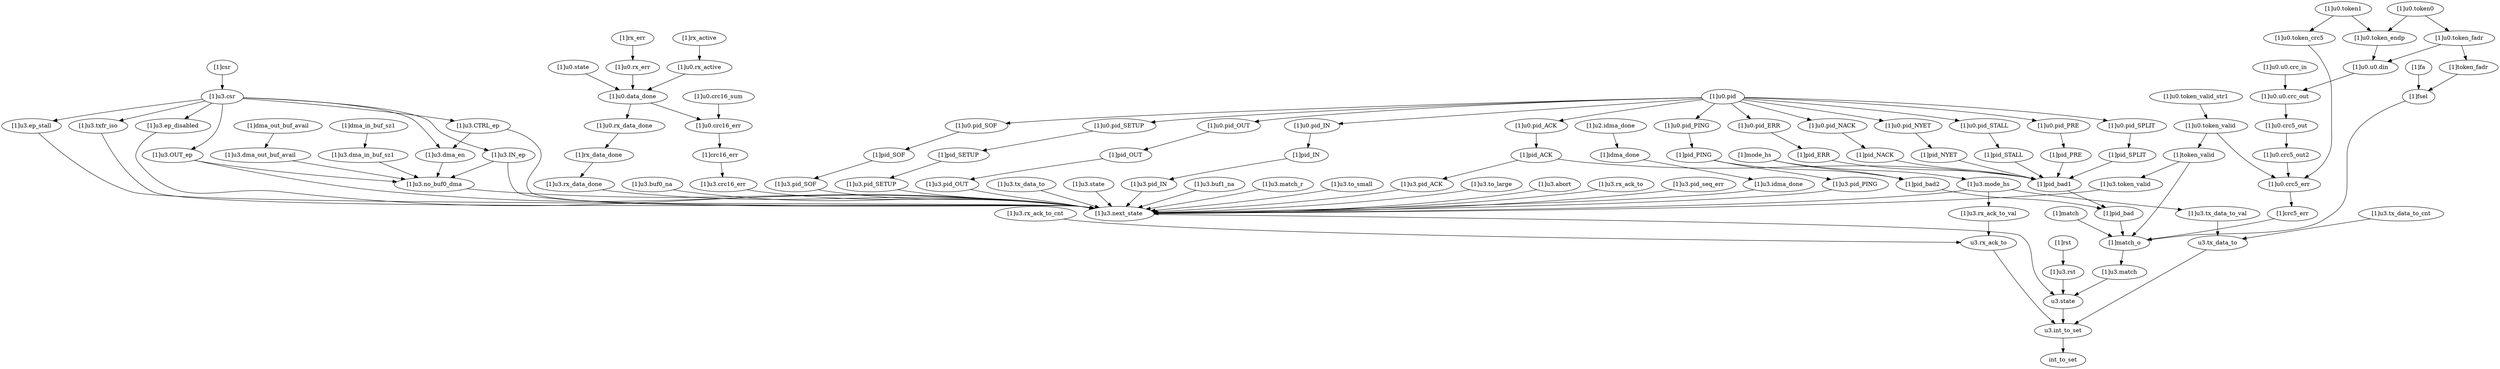 strict digraph "" {
	"[1]pid_PRE"	 [complexity=25,
		importance=0.0515687700912,
		rank=0.00206275080365];
	"[1]pid_bad1"	 [complexity=17,
		importance=0.0495411830224,
		rank=0.00291418723661];
	"[1]pid_PRE" -> "[1]pid_bad1";
	"[1]u0.pid_ERR"	 [complexity=25,
		importance=0.0529710173682,
		rank=0.00211884069473];
	"[1]pid_ERR"	 [complexity=25,
		importance=0.0515687700912,
		rank=0.00206275080365];
	"[1]u0.pid_ERR" -> "[1]pid_ERR";
	"[1]u3.match"	 [complexity=8,
		importance=0.0341165270757,
		rank=0.00426456588446];
	"u3.state"	 [complexity=7,
		importance=0.0148988829683,
		rank=0.00212841185262];
	"[1]u3.match" -> "u3.state";
	"[1]u0.state"	 [complexity=16,
		importance=0.105580992986,
		rank=0.00659881206164];
	"[1]u0.data_done"	 [complexity=15,
		importance=0.101370285265,
		rank=0.00675801901767];
	"[1]u0.state" -> "[1]u0.data_done";
	"[1]rx_err"	 [complexity=17,
		importance=0.104686427426,
		rank=0.00615802514269];
	"[1]u0.rx_err"	 [complexity=17,
		importance=0.103359958112,
		rank=0.00607999753598];
	"[1]rx_err" -> "[1]u0.rx_err";
	"[1]u2.idma_done"	 [complexity=10,
		importance=0.0683418285103,
		rank=0.00683418285103];
	"[1]idma_done"	 [complexity=10,
		importance=0.0662962601873,
		rank=0.00662962601873];
	"[1]u2.idma_done" -> "[1]idma_done";
	"[1]u0.pid_IN"	 [complexity=21,
		importance=0.189581515395,
		rank=0.00902769120929];
	"[1]pid_IN"	 [complexity=21,
		importance=0.188179268118,
		rank=0.00896091752943];
	"[1]u0.pid_IN" -> "[1]pid_IN";
	"[1]u3.tx_data_to_val"	 [complexity=10,
		importance=0.00883157777097,
		rank=0.000883157777097];
	"u3.tx_data_to"	 [complexity=7,
		importance=0.00744133775658,
		rank=0.00106304825094];
	"[1]u3.tx_data_to_val" -> "u3.tx_data_to";
	"[1]u3.mode_hs"	 [complexity=12,
		importance=0.0104896488513,
		rank=0.000874137404272];
	"[1]u3.mode_hs" -> "[1]u3.tx_data_to_val";
	"[1]u3.rx_ack_to_val"	 [complexity=10,
		importance=0.00903060542146,
		rank=0.000903060542146];
	"[1]u3.mode_hs" -> "[1]u3.rx_ack_to_val";
	"[1]u3.next_state"	 [complexity=9,
		importance=0.0307228800196,
		rank=0.00341365333551];
	"[1]u3.mode_hs" -> "[1]u3.next_state";
	"[1]pid_bad"	 [complexity=14,
		importance=0.0448223032399,
		rank=0.00320159308857];
	"[1]match_o"	 [complexity=8,
		importance=0.0400979542479,
		rank=0.00501224428099];
	"[1]pid_bad" -> "[1]match_o";
	"[1]u3.buf0_na"	 [complexity=18,
		importance=0.247606921384,
		rank=0.0137559400769];
	"[1]u3.buf0_na" -> "[1]u3.next_state";
	"[1]u3.to_small"	 [complexity=11,
		importance=0.12511961085,
		rank=0.0113745100773];
	"[1]u3.to_small" -> "[1]u3.next_state";
	"[1]u0.rx_active"	 [complexity=17,
		importance=0.103028356345,
		rank=0.00606049154973];
	"[1]u0.rx_active" -> "[1]u0.data_done";
	"[1]u0.token_endp"	 [complexity=79,
		importance=1.5317069694,
		rank=0.0193886958151];
	"[1]u0.u0.din"	 [complexity=79,
		importance=1.52965215956,
		rank=0.019362685564];
	"[1]u0.token_endp" -> "[1]u0.u0.din";
	"[1]u0.rx_err" -> "[1]u0.data_done";
	"[1]u3.pid_seq_err"	 [complexity=10,
		importance=0.0954509135962,
		rank=0.00954509135962];
	"[1]u3.pid_seq_err" -> "[1]u3.next_state";
	"[1]u0.u0.crc_in"	 [complexity=79,
		importance=0.906439436165,
		rank=0.0114739169135];
	"[1]u0.u0.crc_out"	 [complexity=24,
		importance=0.0565695604282,
		rank=0.00235706501784];
	"[1]u0.u0.crc_in" -> "[1]u0.u0.crc_out";
	"[1]u3.IN_ep"	 [complexity=24,
		importance=0.127828351348,
		rank=0.00532618130617];
	"[1]u3.no_buf0_dma"	 [complexity=18,
		importance=0.126492496801,
		rank=0.00702736093341];
	"[1]u3.IN_ep" -> "[1]u3.no_buf0_dma";
	"[1]u3.IN_ep" -> "[1]u3.next_state";
	"[1]crc16_err"	 [complexity=12,
		importance=0.097362358857,
		rank=0.00811352990475];
	"[1]u3.crc16_err"	 [complexity=12,
		importance=0.0947842809049,
		rank=0.0078986900754];
	"[1]crc16_err" -> "[1]u3.crc16_err";
	"[1]pid_bad2"	 [complexity=17,
		importance=0.0468996195677,
		rank=0.00275880115104];
	"[1]pid_bad2" -> "[1]pid_bad";
	"[1]pid_bad1" -> "[1]pid_bad";
	"u3.rx_ack_to"	 [complexity=7,
		importance=0.00764036540707,
		rank=0.00109148077244];
	"[1]u3.rx_ack_to_val" -> "u3.rx_ack_to";
	"[1]pid_SPLIT"	 [complexity=25,
		importance=0.0515687700912,
		rank=0.00206275080365];
	"[1]pid_SPLIT" -> "[1]pid_bad1";
	"[1]u3.pid_IN"	 [complexity=21,
		importance=0.186502239927,
		rank=0.00888105904412];
	"[1]u3.pid_IN" -> "[1]u3.next_state";
	"[1]u0.rx_data_done"	 [complexity=10,
		importance=0.0668913686685,
		rank=0.00668913686685];
	"[1]rx_data_done"	 [complexity=10,
		importance=0.0653768864847,
		rank=0.00653768864847];
	"[1]u0.rx_data_done" -> "[1]rx_data_done";
	"[1]pid_SETUP"	 [complexity=13,
		importance=0.0345648680201,
		rank=0.00265883600155];
	"[1]u3.pid_SETUP"	 [complexity=13,
		importance=0.0328878398287,
		rank=0.00252983383298];
	"[1]pid_SETUP" -> "[1]u3.pid_SETUP";
	"[1]u0.token_valid"	 [complexity=11,
		importance=0.0372228769666,
		rank=0.00338389790606];
	"[1]token_valid"	 [complexity=11,
		importance=0.0344157107648,
		rank=0.00312870097862];
	"[1]u0.token_valid" -> "[1]token_valid";
	"[1]u0.crc5_err"	 [complexity=14,
		importance=0.047781265497,
		rank=0.0034129475355];
	"[1]u0.token_valid" -> "[1]u0.crc5_err";
	"[1]rst"	 [complexity=8,
		importance=0.0474048544942,
		rank=0.00592560681177];
	"[1]u3.rst"	 [complexity=8,
		importance=0.0460783851801,
		rank=0.00575979814751];
	"[1]rst" -> "[1]u3.rst";
	"[1]u0.pid_NACK"	 [complexity=25,
		importance=0.0529710173682,
		rank=0.00211884069473];
	"[1]pid_NACK"	 [complexity=25,
		importance=0.0515687700912,
		rank=0.00206275080365];
	"[1]u0.pid_NACK" -> "[1]pid_NACK";
	"[1]u3.CTRL_ep"	 [complexity=27,
		importance=0.129183849893,
		rank=0.00478458703308];
	"[1]u3.CTRL_ep" -> "[1]u3.next_state";
	"[1]u3.dma_en"	 [complexity=24,
		importance=0.127847995346,
		rank=0.00532699980609];
	"[1]u3.CTRL_ep" -> "[1]u3.dma_en";
	"[1]u3.rst" -> "u3.state";
	"u3.int_to_set"	 [complexity=0,
		importance=0.0046183110658,
		rank=0.0];
	"u3.tx_data_to" -> "u3.int_to_set";
	"[1]u3.no_buf0_dma" -> "[1]u3.next_state";
	"[1]u3.pid_SETUP" -> "[1]u3.next_state";
	"[1]u3.tx_data_to"	 [complexity=12,
		importance=0.0949916667495,
		rank=0.00791597222912];
	"[1]u3.tx_data_to" -> "[1]u3.next_state";
	"[1]csr"	 [complexity=26,
		importance=0.131144493509,
		rank=0.00504401898111];
	"[1]u3.csr"	 [complexity=26,
		importance=0.129818024195,
		rank=0.00499300093056];
	"[1]csr" -> "[1]u3.csr";
	"[1]u0.crc16_err"	 [complexity=12,
		importance=0.099866059954,
		rank=0.00832217166283];
	"[1]u0.crc16_err" -> "[1]crc16_err";
	"[1]u3.pid_PING"	 [complexity=11,
		importance=0.0939143546203,
		rank=0.00853766860184];
	"[1]u3.pid_PING" -> "[1]u3.next_state";
	"[1]u0.crc5_out"	 [complexity=24,
		importance=0.0534426878393,
		rank=0.00222677865997];
	"[1]u0.u0.crc_out" -> "[1]u0.crc5_out";
	"[1]pid_STALL"	 [complexity=25,
		importance=0.0515687700912,
		rank=0.00206275080365];
	"[1]pid_STALL" -> "[1]pid_bad1";
	"[1]u3.dma_out_buf_avail"	 [complexity=24,
		importance=0.128482169648,
		rank=0.00535342373533];
	"[1]u3.dma_out_buf_avail" -> "[1]u3.no_buf0_dma";
	"[1]u3.ep_stall"	 [complexity=10,
		importance=0.154950254645,
		rank=0.0154950254645];
	"[1]u3.ep_stall" -> "[1]u3.next_state";
	"[1]u0.token_valid_str1"	 [complexity=13,
		importance=0.0401839493015,
		rank=0.00309107302319];
	"[1]u0.token_valid_str1" -> "[1]u0.token_valid";
	int_to_set	 [complexity=0,
		importance=0.00242355062827,
		rank=0.0];
	"[1]u3.tx_data_to_cnt"	 [complexity=10,
		importance=0.0106469917682,
		rank=0.00106469917682];
	"[1]u3.tx_data_to_cnt" -> "u3.tx_data_to";
	"[1]u3.state"	 [complexity=12,
		importance=0.839798332431,
		rank=0.0699831943692];
	"[1]u3.state" -> "[1]u3.next_state";
	"[1]u0.crc16_sum"	 [complexity=15,
		importance=0.103817239057,
		rank=0.00692114927047];
	"[1]u0.crc16_sum" -> "[1]u0.crc16_err";
	"[1]u3.rx_ack_to_cnt"	 [complexity=10,
		importance=0.0116458142954,
		rank=0.00116458142954];
	"[1]u3.rx_ack_to_cnt" -> "u3.rx_ack_to";
	"[1]u0.pid"	 [complexity=13,
		importance=0.0997220345611,
		rank=0.00767092573547];
	"[1]u0.pid" -> "[1]u0.pid_ERR";
	"[1]u0.pid" -> "[1]u0.pid_IN";
	"[1]u0.pid" -> "[1]u0.pid_NACK";
	"[1]u0.pid_NYET"	 [complexity=25,
		importance=0.0529710173682,
		rank=0.00211884069473];
	"[1]u0.pid" -> "[1]u0.pid_NYET";
	"[1]u0.pid_STALL"	 [complexity=25,
		importance=0.0529710173682,
		rank=0.00211884069473];
	"[1]u0.pid" -> "[1]u0.pid_STALL";
	"[1]u0.pid_PRE"	 [complexity=25,
		importance=0.0529710173682,
		rank=0.00211884069473];
	"[1]u0.pid" -> "[1]u0.pid_PRE";
	"[1]u0.pid_ACK"	 [complexity=11,
		importance=0.0352070459929,
		rank=0.00320064054481];
	"[1]u0.pid" -> "[1]u0.pid_ACK";
	"[1]u0.pid_SPLIT"	 [complexity=25,
		importance=0.0529710173682,
		rank=0.00211884069473];
	"[1]u0.pid" -> "[1]u0.pid_SPLIT";
	"[1]u0.pid_SOF"	 [complexity=12,
		importance=0.158439390128,
		rank=0.0132032825107];
	"[1]u0.pid" -> "[1]u0.pid_SOF";
	"[1]u0.pid_PING"	 [complexity=11,
		importance=0.0969936300888,
		rank=0.00881760273535];
	"[1]u0.pid" -> "[1]u0.pid_PING";
	"[1]u0.pid_SETUP"	 [complexity=13,
		importance=0.0359671152972,
		rank=0.00276670117671];
	"[1]u0.pid" -> "[1]u0.pid_SETUP";
	"[1]u0.pid_OUT"	 [complexity=22,
		importance=0.158858635375,
		rank=0.00722084706252];
	"[1]u0.pid" -> "[1]u0.pid_OUT";
	"[1]pid_NYET"	 [complexity=25,
		importance=0.0515687700912,
		rank=0.00206275080365];
	"[1]u0.pid_NYET" -> "[1]pid_NYET";
	"[1]u3.crc16_err" -> "[1]u3.next_state";
	"[1]u0.data_done" -> "[1]u0.rx_data_done";
	"[1]u0.data_done" -> "[1]u0.crc16_err";
	"[1]u3.idma_done"	 [complexity=10,
		importance=0.0639469093475,
		rank=0.00639469093475];
	"[1]idma_done" -> "[1]u3.idma_done";
	"[1]u3.pid_OUT"	 [complexity=22,
		importance=0.155779359907,
		rank=0.00708087999577];
	"[1]u3.pid_OUT" -> "[1]u3.next_state";
	"[1]u3.txfr_iso"	 [complexity=11,
		importance=0.124227374625,
		rank=0.0112933976932];
	"[1]u3.txfr_iso" -> "[1]u3.next_state";
	"u3.rx_ack_to" -> "u3.int_to_set";
	"[1]u0.pid_STALL" -> "[1]pid_STALL";
	"[1]pid_PING"	 [complexity=11,
		importance=0.0955913828117,
		rank=0.00869012571016];
	"[1]pid_PING" -> "[1]pid_bad2";
	"[1]pid_PING" -> "[1]u3.pid_PING";
	"[1]pid_SOF"	 [complexity=12,
		importance=0.157037142851,
		rank=0.0130864285709];
	"[1]u3.pid_SOF"	 [complexity=12,
		importance=0.155360114659,
		rank=0.0129466762216];
	"[1]pid_SOF" -> "[1]u3.pid_SOF";
	"[1]mode_hs"	 [complexity=12,
		importance=0.0118161181653,
		rank=0.000984676513778];
	"[1]mode_hs" -> "[1]u3.mode_hs";
	"[1]mode_hs" -> "[1]pid_bad2";
	"[1]u3.pid_SOF" -> "[1]u3.next_state";
	"[1]u0.pid_PRE" -> "[1]pid_PRE";
	"[1]u0.crc5_out2"	 [complexity=18,
		importance=0.0505529119407,
		rank=0.00280849510781];
	"[1]u0.crc5_out2" -> "[1]u0.crc5_err";
	"[1]pid_ACK"	 [complexity=11,
		importance=0.0338047987159,
		rank=0.00307316351962];
	"[1]u0.pid_ACK" -> "[1]pid_ACK";
	"[1]u0.token_fadr"	 [complexity=79,
		importance=1.5313878456,
		rank=0.0193846562735];
	"[1]token_fadr"	 [complexity=17,
		importance=0.0447282341033,
		rank=0.00263107259431];
	"[1]u0.token_fadr" -> "[1]token_fadr";
	"[1]u0.token_fadr" -> "[1]u0.u0.din";
	"[1]dma_in_buf_sz1"	 [complexity=24,
		importance=0.129808638962,
		rank=0.00540869329008];
	"[1]u3.dma_in_buf_sz1"	 [complexity=24,
		importance=0.128482169648,
		rank=0.00535342373533];
	"[1]dma_in_buf_sz1" -> "[1]u3.dma_in_buf_sz1";
	"[1]u3.ep_disabled"	 [complexity=12,
		importance=0.154950254645,
		rank=0.0129125212204];
	"[1]u3.ep_disabled" -> "[1]u3.next_state";
	"[1]fa"	 [complexity=17,
		importance=0.0442943390742,
		rank=0.00260554935731];
	"[1]fsel"	 [complexity=14,
		importance=0.0429678697602,
		rank=0.0030691335543];
	"[1]fa" -> "[1]fsel";
	"[1]crc5_err"	 [complexity=14,
		importance=0.043544207151,
		rank=0.00311030051079];
	"[1]crc5_err" -> "[1]match_o";
	"[1]u0.crc5_out" -> "[1]u0.crc5_out2";
	"[1]u0.pid_SPLIT" -> "[1]pid_SPLIT";
	"u3.int_to_set" -> int_to_set;
	"[1]u3.next_state" -> "u3.state";
	"[1]match"	 [complexity=14,
		importance=0.041424423562,
		rank=0.00295888739729];
	"[1]match" -> "[1]match_o";
	"[1]u3.rx_data_done"	 [complexity=10,
		importance=0.0632931409435,
		rank=0.00632931409435];
	"[1]rx_data_done" -> "[1]u3.rx_data_done";
	"[1]u3.buf1_na"	 [complexity=18,
		importance=0.247717454953,
		rank=0.0137620808307];
	"[1]u3.buf1_na" -> "[1]u3.next_state";
	"[1]pid_IN" -> "[1]u3.pid_IN";
	"[1]pid_ERR" -> "[1]pid_bad1";
	"[1]match_o" -> "[1]u3.match";
	"[1]u3.match_r"	 [complexity=12,
		importance=0.155373037834,
		rank=0.0129477531528];
	"[1]u3.match_r" -> "[1]u3.next_state";
	"[1]pid_NACK" -> "[1]pid_bad1";
	"[1]u3.dma_in_buf_sz1" -> "[1]u3.no_buf0_dma";
	"u3.state" -> "u3.int_to_set";
	"[1]u3.rx_data_done" -> "[1]u3.next_state";
	"[1]u0.pid_SOF" -> "[1]pid_SOF";
	"[1]u0.pid_PING" -> "[1]pid_PING";
	"[1]u3.idma_done" -> "[1]u3.next_state";
	"[1]u3.OUT_ep"	 [complexity=24,
		importance=0.127828351348,
		rank=0.00532618130617];
	"[1]u3.OUT_ep" -> "[1]u3.no_buf0_dma";
	"[1]u3.OUT_ep" -> "[1]u3.next_state";
	"[1]pid_NYET" -> "[1]pid_bad1";
	"[1]u3.dma_en" -> "[1]u3.no_buf0_dma";
	"[1]u0.token1"	 [complexity=20,
		importance=0.0513414099267,
		rank=0.00256707049633];
	"[1]u0.token1" -> "[1]u0.token_endp";
	"[1]u0.token_crc5"	 [complexity=18,
		importance=0.0494268586033,
		rank=0.00274593658907];
	"[1]u0.token1" -> "[1]u0.token_crc5";
	"[1]u0.token0"	 [complexity=82,
		importance=1.53416183725,
		rank=0.0187092906982];
	"[1]u0.token0" -> "[1]u0.token_endp";
	"[1]u0.token0" -> "[1]u0.token_fadr";
	"[1]u3.csr" -> "[1]u3.IN_ep";
	"[1]u3.csr" -> "[1]u3.CTRL_ep";
	"[1]u3.csr" -> "[1]u3.ep_stall";
	"[1]u3.csr" -> "[1]u3.txfr_iso";
	"[1]u3.csr" -> "[1]u3.ep_disabled";
	"[1]u3.csr" -> "[1]u3.OUT_ep";
	"[1]u3.csr" -> "[1]u3.dma_en";
	"[1]token_valid" -> "[1]match_o";
	"[1]u3.token_valid"	 [complexity=11,
		importance=0.0323874491767,
		rank=0.00294431356152];
	"[1]token_valid" -> "[1]u3.token_valid";
	"[1]u3.pid_ACK"	 [complexity=11,
		importance=0.032400427429,
		rank=0.00294549340264];
	"[1]u3.pid_ACK" -> "[1]u3.next_state";
	"[1]dma_out_buf_avail"	 [complexity=24,
		importance=0.129808638962,
		rank=0.00540869329008];
	"[1]dma_out_buf_avail" -> "[1]u3.dma_out_buf_avail";
	"[1]u3.token_valid" -> "[1]u3.next_state";
	"[1]token_fadr" -> "[1]fsel";
	"[1]u0.pid_SETUP" -> "[1]pid_SETUP";
	"[1]u3.to_large"	 [complexity=11,
		importance=0.12511961085,
		rank=0.0113745100773];
	"[1]u3.to_large" -> "[1]u3.next_state";
	"[1]u3.abort"	 [complexity=14,
		importance=0.310586002054,
		rank=0.0221847144324];
	"[1]u3.abort" -> "[1]u3.next_state";
	"[1]fsel" -> "[1]match_o";
	"[1]u0.crc5_err" -> "[1]crc5_err";
	"[1]u0.token_crc5" -> "[1]u0.crc5_err";
	"[1]u3.rx_ack_to"	 [complexity=10,
		importance=0.0644678143804,
		rank=0.00644678143804];
	"[1]u3.rx_ack_to" -> "[1]u3.next_state";
	"[1]rx_active"	 [complexity=17,
		importance=0.104354825659,
		rank=0.00613851915644];
	"[1]rx_active" -> "[1]u0.rx_active";
	"[1]pid_OUT"	 [complexity=22,
		importance=0.157456388098,
		rank=0.00715710854993];
	"[1]pid_OUT" -> "[1]u3.pid_OUT";
	"[1]u0.u0.din" -> "[1]u0.u0.crc_out";
	"[1]pid_ACK" -> "[1]pid_bad1";
	"[1]pid_ACK" -> "[1]u3.pid_ACK";
	"[1]u0.pid_OUT" -> "[1]pid_OUT";
}
